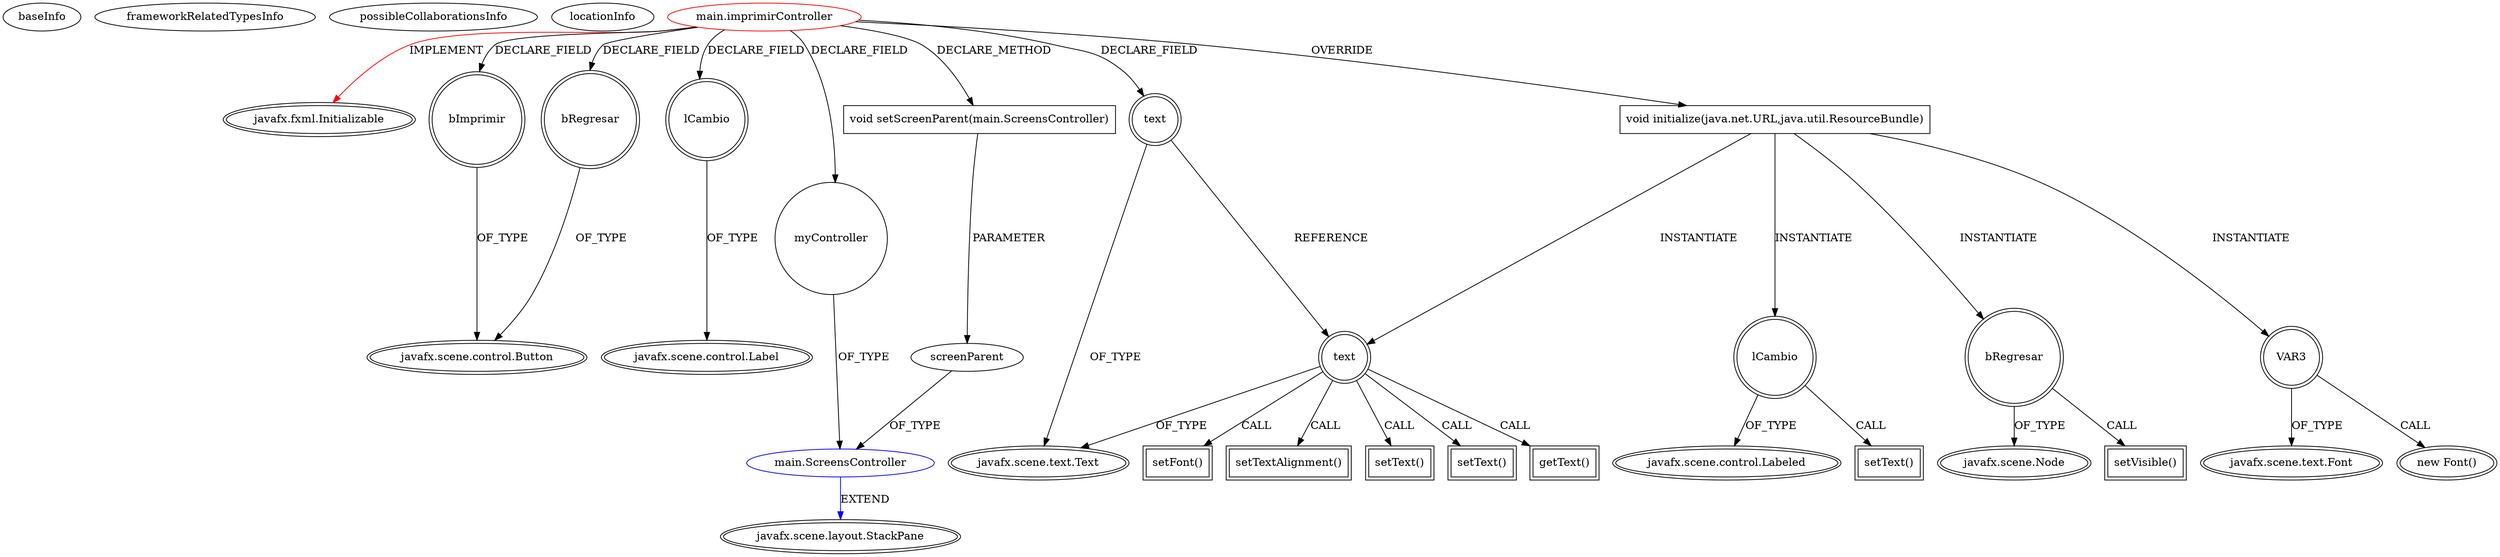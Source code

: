 digraph {
baseInfo[graphId=1880,category="extension_graph",isAnonymous=false,possibleRelation=true]
frameworkRelatedTypesInfo[0="javafx.fxml.Initializable"]
possibleCollaborationsInfo[0="1880~CLIENT_METHOD_DECLARATION-PARAMETER_DECLARATION-FIELD_DECLARATION-~javafx.fxml.Initializable ~javafx.scene.layout.StackPane ~false~false"]
locationInfo[projectName="antoniotorres-CAPOS",filePath="/antoniotorres-CAPOS/CAPOS-master/src/main/imprimirController.java",contextSignature="imprimirController",graphId="1880"]
0[label="main.imprimirController",vertexType="ROOT_CLIENT_CLASS_DECLARATION",isFrameworkType=false,color=red]
1[label="javafx.fxml.Initializable",vertexType="FRAMEWORK_INTERFACE_TYPE",isFrameworkType=true,peripheries=2]
2[label="bImprimir",vertexType="FIELD_DECLARATION",isFrameworkType=true,peripheries=2,shape=circle]
3[label="javafx.scene.control.Button",vertexType="FRAMEWORK_CLASS_TYPE",isFrameworkType=true,peripheries=2]
4[label="bRegresar",vertexType="FIELD_DECLARATION",isFrameworkType=true,peripheries=2,shape=circle]
6[label="lCambio",vertexType="FIELD_DECLARATION",isFrameworkType=true,peripheries=2,shape=circle]
7[label="javafx.scene.control.Label",vertexType="FRAMEWORK_CLASS_TYPE",isFrameworkType=true,peripheries=2]
8[label="myController",vertexType="FIELD_DECLARATION",isFrameworkType=false,shape=circle]
9[label="main.ScreensController",vertexType="REFERENCE_CLIENT_CLASS_DECLARATION",isFrameworkType=false,color=blue]
10[label="javafx.scene.layout.StackPane",vertexType="FRAMEWORK_CLASS_TYPE",isFrameworkType=true,peripheries=2]
11[label="text",vertexType="FIELD_DECLARATION",isFrameworkType=true,peripheries=2,shape=circle]
12[label="javafx.scene.text.Text",vertexType="FRAMEWORK_CLASS_TYPE",isFrameworkType=true,peripheries=2]
13[label="void initialize(java.net.URL,java.util.ResourceBundle)",vertexType="OVERRIDING_METHOD_DECLARATION",isFrameworkType=false,shape=box]
14[label="lCambio",vertexType="VARIABLE_EXPRESION",isFrameworkType=true,peripheries=2,shape=circle]
16[label="javafx.scene.control.Labeled",vertexType="FRAMEWORK_CLASS_TYPE",isFrameworkType=true,peripheries=2]
15[label="setText()",vertexType="INSIDE_CALL",isFrameworkType=true,peripheries=2,shape=box]
17[label="bRegresar",vertexType="VARIABLE_EXPRESION",isFrameworkType=true,peripheries=2,shape=circle]
19[label="javafx.scene.Node",vertexType="FRAMEWORK_CLASS_TYPE",isFrameworkType=true,peripheries=2]
18[label="setVisible()",vertexType="INSIDE_CALL",isFrameworkType=true,peripheries=2,shape=box]
20[label="text",vertexType="VARIABLE_EXPRESION",isFrameworkType=true,peripheries=2,shape=circle]
21[label="setFont()",vertexType="INSIDE_CALL",isFrameworkType=true,peripheries=2,shape=box]
24[label="VAR3",vertexType="VARIABLE_EXPRESION",isFrameworkType=true,peripheries=2,shape=circle]
25[label="javafx.scene.text.Font",vertexType="FRAMEWORK_CLASS_TYPE",isFrameworkType=true,peripheries=2]
23[label="new Font()",vertexType="CONSTRUCTOR_CALL",isFrameworkType=true,peripheries=2]
27[label="setTextAlignment()",vertexType="INSIDE_CALL",isFrameworkType=true,peripheries=2,shape=box]
29[label="setText()",vertexType="INSIDE_CALL",isFrameworkType=true,peripheries=2,shape=box]
31[label="setText()",vertexType="INSIDE_CALL",isFrameworkType=true,peripheries=2,shape=box]
33[label="getText()",vertexType="INSIDE_CALL",isFrameworkType=true,peripheries=2,shape=box]
34[label="void setScreenParent(main.ScreensController)",vertexType="CLIENT_METHOD_DECLARATION",isFrameworkType=false,shape=box]
35[label="screenParent",vertexType="PARAMETER_DECLARATION",isFrameworkType=false]
0->1[label="IMPLEMENT",color=red]
0->2[label="DECLARE_FIELD"]
2->3[label="OF_TYPE"]
0->4[label="DECLARE_FIELD"]
4->3[label="OF_TYPE"]
0->6[label="DECLARE_FIELD"]
6->7[label="OF_TYPE"]
0->8[label="DECLARE_FIELD"]
9->10[label="EXTEND",color=blue]
8->9[label="OF_TYPE"]
0->11[label="DECLARE_FIELD"]
11->12[label="OF_TYPE"]
0->13[label="OVERRIDE"]
13->14[label="INSTANTIATE"]
14->16[label="OF_TYPE"]
14->15[label="CALL"]
13->17[label="INSTANTIATE"]
17->19[label="OF_TYPE"]
17->18[label="CALL"]
13->20[label="INSTANTIATE"]
11->20[label="REFERENCE"]
20->12[label="OF_TYPE"]
20->21[label="CALL"]
13->24[label="INSTANTIATE"]
24->25[label="OF_TYPE"]
24->23[label="CALL"]
20->27[label="CALL"]
20->29[label="CALL"]
20->31[label="CALL"]
20->33[label="CALL"]
0->34[label="DECLARE_METHOD"]
35->9[label="OF_TYPE"]
34->35[label="PARAMETER"]
}
